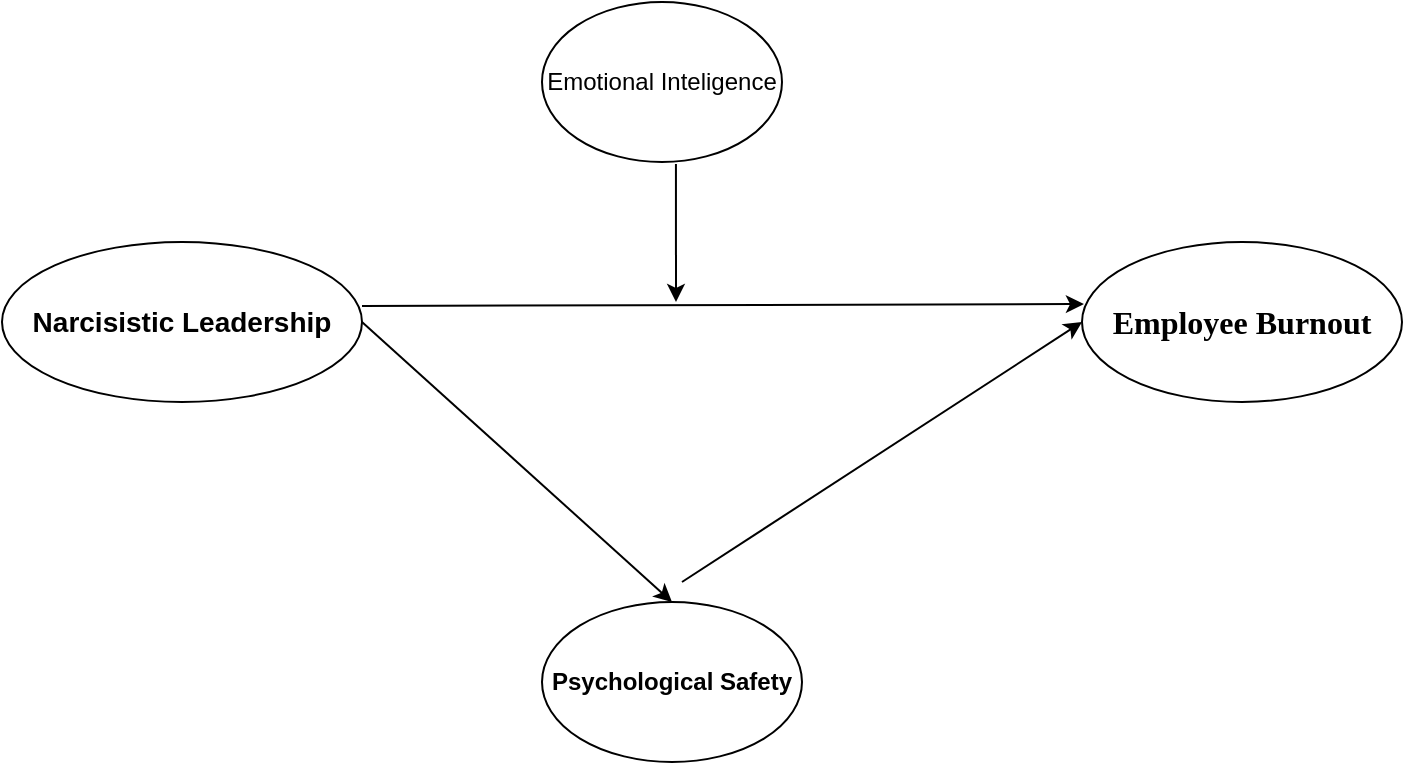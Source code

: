 <mxfile version="24.8.6">
  <diagram name="Page-1" id="rNfvPmkUGiiJKIeVJPG-">
    <mxGraphModel dx="1224" dy="625" grid="1" gridSize="10" guides="1" tooltips="1" connect="1" arrows="1" fold="1" page="1" pageScale="1" pageWidth="850" pageHeight="1100" math="0" shadow="0">
      <root>
        <mxCell id="0" />
        <mxCell id="1" parent="0" />
        <mxCell id="Z5hGQ1nHXZcv2nui1TO5-1" value="&lt;b&gt;&lt;font style=&quot;font-size: 14px;&quot;&gt;Narcisistic Leadership&lt;/font&gt;&lt;/b&gt;" style="ellipse;whiteSpace=wrap;html=1;" vertex="1" parent="1">
          <mxGeometry x="60" y="220" width="180" height="80" as="geometry" />
        </mxCell>
        <mxCell id="Z5hGQ1nHXZcv2nui1TO5-3" value="&lt;b style=&quot;font-size: medium; text-align: start;&quot;&gt;&lt;span style=&quot;font-size: 12pt; line-height: 32px; font-family: &amp;quot;Times New Roman&amp;quot;, serif;&quot; lang=&quot;EN-US&quot;&gt;Employee Burnout&lt;/span&gt;&lt;/b&gt;" style="ellipse;whiteSpace=wrap;html=1;" vertex="1" parent="1">
          <mxGeometry x="600" y="220" width="160" height="80" as="geometry" />
        </mxCell>
        <mxCell id="Z5hGQ1nHXZcv2nui1TO5-4" value="&lt;b&gt;Psychological Safety&lt;/b&gt;" style="ellipse;whiteSpace=wrap;html=1;" vertex="1" parent="1">
          <mxGeometry x="330" y="400" width="130" height="80" as="geometry" />
        </mxCell>
        <mxCell id="Z5hGQ1nHXZcv2nui1TO5-5" value="" style="endArrow=classic;html=1;rounded=0;entryX=0.5;entryY=0;entryDx=0;entryDy=0;exitX=1;exitY=0.5;exitDx=0;exitDy=0;" edge="1" parent="1" source="Z5hGQ1nHXZcv2nui1TO5-1" target="Z5hGQ1nHXZcv2nui1TO5-4">
          <mxGeometry width="50" height="50" relative="1" as="geometry">
            <mxPoint x="210" y="260" as="sourcePoint" />
            <mxPoint x="260" y="210" as="targetPoint" />
          </mxGeometry>
        </mxCell>
        <mxCell id="Z5hGQ1nHXZcv2nui1TO5-6" value="" style="endArrow=classic;html=1;rounded=0;entryX=0;entryY=0.5;entryDx=0;entryDy=0;" edge="1" parent="1" target="Z5hGQ1nHXZcv2nui1TO5-3">
          <mxGeometry width="50" height="50" relative="1" as="geometry">
            <mxPoint x="400" y="390" as="sourcePoint" />
            <mxPoint x="540" y="210" as="targetPoint" />
          </mxGeometry>
        </mxCell>
        <mxCell id="Z5hGQ1nHXZcv2nui1TO5-8" value="" style="endArrow=classic;html=1;rounded=0;exitX=1;exitY=0.4;exitDx=0;exitDy=0;exitPerimeter=0;entryX=0.006;entryY=0.388;entryDx=0;entryDy=0;entryPerimeter=0;" edge="1" parent="1" source="Z5hGQ1nHXZcv2nui1TO5-1" target="Z5hGQ1nHXZcv2nui1TO5-3">
          <mxGeometry width="50" height="50" relative="1" as="geometry">
            <mxPoint x="400" y="350" as="sourcePoint" />
            <mxPoint x="450" y="300" as="targetPoint" />
          </mxGeometry>
        </mxCell>
        <mxCell id="Z5hGQ1nHXZcv2nui1TO5-11" value="Emotional Inteligence" style="ellipse;whiteSpace=wrap;html=1;" vertex="1" parent="1">
          <mxGeometry x="330" y="100" width="120" height="80" as="geometry" />
        </mxCell>
        <mxCell id="Z5hGQ1nHXZcv2nui1TO5-13" value="" style="endArrow=classic;html=1;rounded=0;exitX=0.558;exitY=1.013;exitDx=0;exitDy=0;exitPerimeter=0;" edge="1" parent="1" source="Z5hGQ1nHXZcv2nui1TO5-11">
          <mxGeometry width="50" height="50" relative="1" as="geometry">
            <mxPoint x="400" y="350" as="sourcePoint" />
            <mxPoint x="397" y="250" as="targetPoint" />
          </mxGeometry>
        </mxCell>
      </root>
    </mxGraphModel>
  </diagram>
</mxfile>
